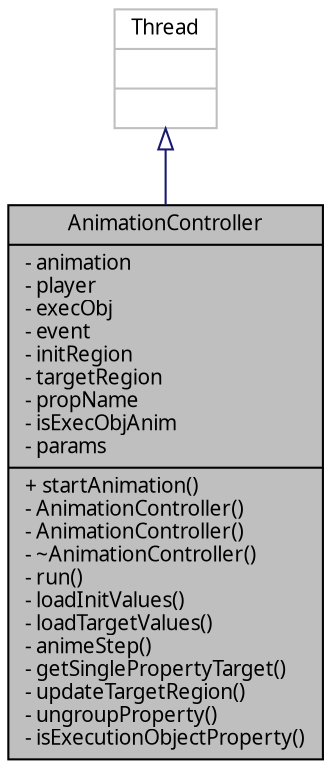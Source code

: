 digraph G
{
  edge [fontname="FreeSans.ttf",fontsize=10,labelfontname="FreeSans.ttf",labelfontsize=10];
  node [fontname="FreeSans.ttf",fontsize=10,shape=record];
  Node1 [label="{AnimationController\n|- animation\l- player\l- execObj\l- event\l- initRegion\l- targetRegion\l- propName\l- isExecObjAnim\l- params\l|+ startAnimation()\l- AnimationController()\l- AnimationController()\l- ~AnimationController()\l- run()\l- loadInitValues()\l- loadTargetValues()\l- animeStep()\l- getSinglePropertyTarget()\l- updateTargetRegion()\l- ungroupProperty()\l- isExecutionObjectProperty()\l}",height=0.2,width=0.4,color="black", fillcolor="grey75", style="filled" fontcolor="black"];
  Node2 -> Node1 [dir=back,color="midnightblue",fontsize=10,style="solid",arrowtail="empty",fontname="FreeSans.ttf"];
  Node2 [label="{Thread\n||}",height=0.2,width=0.4,color="grey75", fillcolor="white", style="filled"];
}
